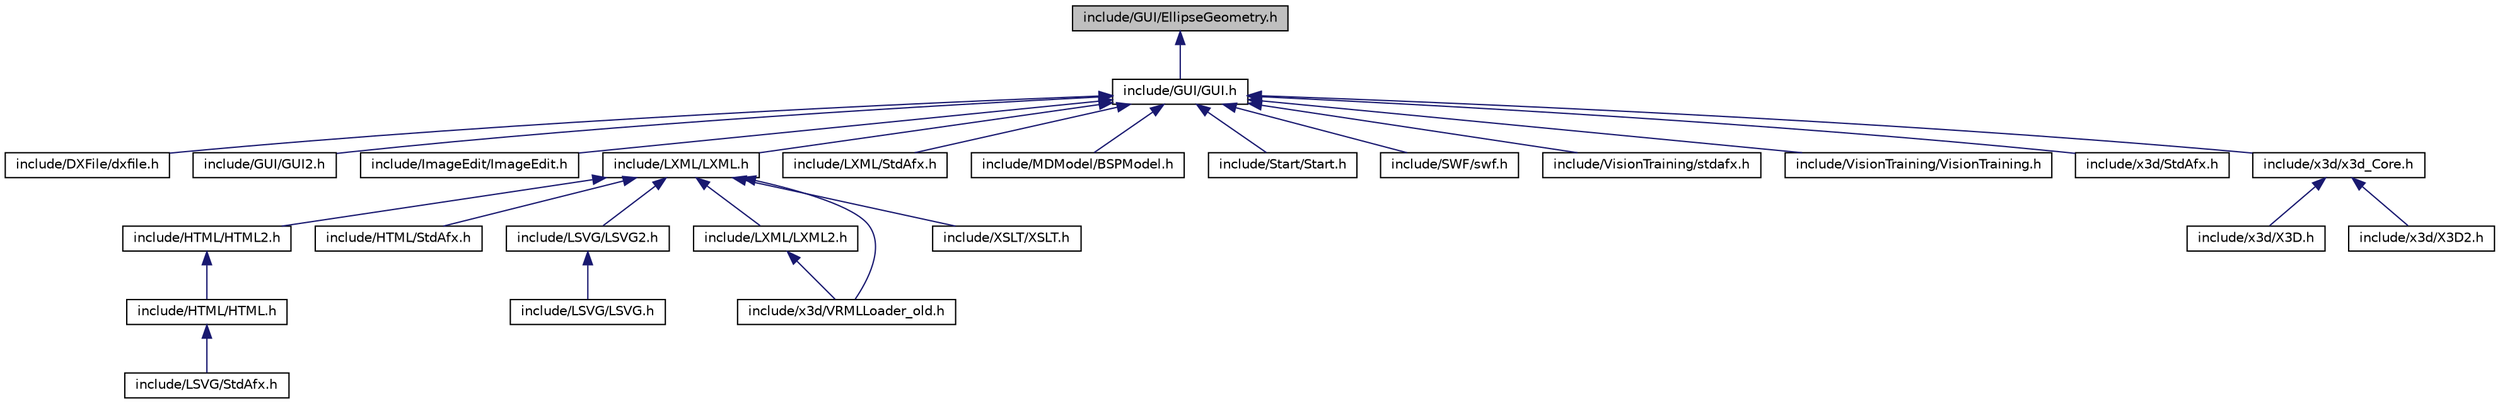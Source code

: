 digraph G
{
  edge [fontname="Helvetica",fontsize="10",labelfontname="Helvetica",labelfontsize="10"];
  node [fontname="Helvetica",fontsize="10",shape=record];
  Node1 [label="include/GUI/EllipseGeometry.h",height=0.2,width=0.4,color="black", fillcolor="grey75", style="filled" fontcolor="black"];
  Node1 -> Node2 [dir="back",color="midnightblue",fontsize="10",style="solid",fontname="Helvetica"];
  Node2 [label="include/GUI/GUI.h",height=0.2,width=0.4,color="black", fillcolor="white", style="filled",URL="$_g_u_i_8h.html"];
  Node2 -> Node3 [dir="back",color="midnightblue",fontsize="10",style="solid",fontname="Helvetica"];
  Node3 [label="include/DXFile/dxfile.h",height=0.2,width=0.4,color="black", fillcolor="white", style="filled",URL="$dxfile_8h.html"];
  Node2 -> Node4 [dir="back",color="midnightblue",fontsize="10",style="solid",fontname="Helvetica"];
  Node4 [label="include/GUI/GUI2.h",height=0.2,width=0.4,color="black", fillcolor="white", style="filled",URL="$_g_u_i2_8h.html"];
  Node2 -> Node5 [dir="back",color="midnightblue",fontsize="10",style="solid",fontname="Helvetica"];
  Node5 [label="include/ImageEdit/ImageEdit.h",height=0.2,width=0.4,color="black", fillcolor="white", style="filled",URL="$_image_edit_8h.html"];
  Node2 -> Node6 [dir="back",color="midnightblue",fontsize="10",style="solid",fontname="Helvetica"];
  Node6 [label="include/LXML/LXML.h",height=0.2,width=0.4,color="black", fillcolor="white", style="filled",URL="$_l_x_m_l_8h.html"];
  Node6 -> Node7 [dir="back",color="midnightblue",fontsize="10",style="solid",fontname="Helvetica"];
  Node7 [label="include/HTML/HTML2.h",height=0.2,width=0.4,color="black", fillcolor="white", style="filled",URL="$_h_t_m_l2_8h.html"];
  Node7 -> Node8 [dir="back",color="midnightblue",fontsize="10",style="solid",fontname="Helvetica"];
  Node8 [label="include/HTML/HTML.h",height=0.2,width=0.4,color="black", fillcolor="white", style="filled",URL="$_h_t_m_l_8h.html"];
  Node8 -> Node9 [dir="back",color="midnightblue",fontsize="10",style="solid",fontname="Helvetica"];
  Node9 [label="include/LSVG/StdAfx.h",height=0.2,width=0.4,color="black", fillcolor="white", style="filled",URL="$_l_s_v_g_2stdafx_8h.html"];
  Node6 -> Node10 [dir="back",color="midnightblue",fontsize="10",style="solid",fontname="Helvetica"];
  Node10 [label="include/HTML/StdAfx.h",height=0.2,width=0.4,color="black", fillcolor="white", style="filled",URL="$_h_t_m_l_2stdafx_8h.html"];
  Node6 -> Node11 [dir="back",color="midnightblue",fontsize="10",style="solid",fontname="Helvetica"];
  Node11 [label="include/LSVG/LSVG2.h",height=0.2,width=0.4,color="black", fillcolor="white", style="filled",URL="$_l_s_v_g2_8h.html"];
  Node11 -> Node12 [dir="back",color="midnightblue",fontsize="10",style="solid",fontname="Helvetica"];
  Node12 [label="include/LSVG/LSVG.h",height=0.2,width=0.4,color="black", fillcolor="white", style="filled",URL="$_l_s_v_g_8h.html"];
  Node6 -> Node13 [dir="back",color="midnightblue",fontsize="10",style="solid",fontname="Helvetica"];
  Node13 [label="include/LXML/LXML2.h",height=0.2,width=0.4,color="black", fillcolor="white", style="filled",URL="$_l_x_m_l2_8h.html"];
  Node13 -> Node14 [dir="back",color="midnightblue",fontsize="10",style="solid",fontname="Helvetica"];
  Node14 [label="include/x3d/VRMLLoader_old.h",height=0.2,width=0.4,color="black", fillcolor="white", style="filled",URL="$_v_r_m_l_loader__old_8h.html"];
  Node6 -> Node14 [dir="back",color="midnightblue",fontsize="10",style="solid",fontname="Helvetica"];
  Node6 -> Node15 [dir="back",color="midnightblue",fontsize="10",style="solid",fontname="Helvetica"];
  Node15 [label="include/XSLT/XSLT.h",height=0.2,width=0.4,color="black", fillcolor="white", style="filled",URL="$_x_s_l_t_8h.html"];
  Node2 -> Node16 [dir="back",color="midnightblue",fontsize="10",style="solid",fontname="Helvetica"];
  Node16 [label="include/LXML/StdAfx.h",height=0.2,width=0.4,color="black", fillcolor="white", style="filled",URL="$_l_x_m_l_2stdafx_8h.html"];
  Node2 -> Node17 [dir="back",color="midnightblue",fontsize="10",style="solid",fontname="Helvetica"];
  Node17 [label="include/MDModel/BSPModel.h",height=0.2,width=0.4,color="black", fillcolor="white", style="filled",URL="$_b_s_p_model_8h.html"];
  Node2 -> Node18 [dir="back",color="midnightblue",fontsize="10",style="solid",fontname="Helvetica"];
  Node18 [label="include/Start/Start.h",height=0.2,width=0.4,color="black", fillcolor="white", style="filled",URL="$_start_8h.html"];
  Node2 -> Node19 [dir="back",color="midnightblue",fontsize="10",style="solid",fontname="Helvetica"];
  Node19 [label="include/SWF/swf.h",height=0.2,width=0.4,color="black", fillcolor="white", style="filled",URL="$swf_8h.html"];
  Node2 -> Node20 [dir="back",color="midnightblue",fontsize="10",style="solid",fontname="Helvetica"];
  Node20 [label="include/VisionTraining/stdafx.h",height=0.2,width=0.4,color="black", fillcolor="white", style="filled",URL="$_vision_training_2stdafx_8h.html"];
  Node2 -> Node21 [dir="back",color="midnightblue",fontsize="10",style="solid",fontname="Helvetica"];
  Node21 [label="include/VisionTraining/VisionTraining.h",height=0.2,width=0.4,color="black", fillcolor="white", style="filled",URL="$_vision_training_8h.html"];
  Node2 -> Node22 [dir="back",color="midnightblue",fontsize="10",style="solid",fontname="Helvetica"];
  Node22 [label="include/x3d/StdAfx.h",height=0.2,width=0.4,color="black", fillcolor="white", style="filled",URL="$x3d_2stdafx_8h.html"];
  Node2 -> Node23 [dir="back",color="midnightblue",fontsize="10",style="solid",fontname="Helvetica"];
  Node23 [label="include/x3d/x3d_Core.h",height=0.2,width=0.4,color="black", fillcolor="white", style="filled",URL="$x3d___core_8h.html"];
  Node23 -> Node24 [dir="back",color="midnightblue",fontsize="10",style="solid",fontname="Helvetica"];
  Node24 [label="include/x3d/X3D.h",height=0.2,width=0.4,color="black", fillcolor="white", style="filled",URL="$_x3_d_8h.html"];
  Node23 -> Node25 [dir="back",color="midnightblue",fontsize="10",style="solid",fontname="Helvetica"];
  Node25 [label="include/x3d/X3D2.h",height=0.2,width=0.4,color="black", fillcolor="white", style="filled",URL="$_x3_d2_8h.html"];
}
